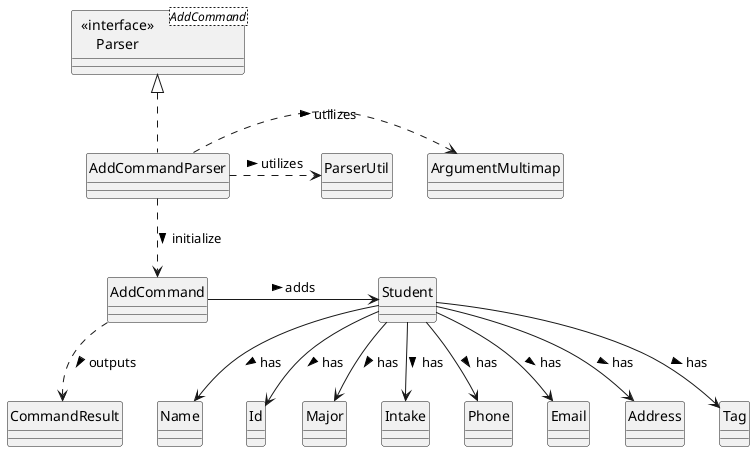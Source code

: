 @startuml
hide circle
skinparam classAttributeIconSize 0

Class "  <<interface>>  \nParser" as Parser<AddCommand>
Class AddCommandParser

Class AddCommand
Class CommandResult

Class ArgumentMultimap
Class ParserUtil

Class Student
Class Name
Class Id
Class Major
Class Intake
Class Phone
Class Email
Class Address
Class Tag

AddCommandParser .up.|> Parser

AddCommandParser .down.> AddCommand: initialize >
AddCommandParser .right.> ArgumentMultimap: utilizes >
AddCommandParser .right.> ParserUtil: utilizes >

AddCommand .down.> CommandResult: outputs >

AddCommand -right-> Student: adds >

Student -down-> Name: has >
Student -down-> Id: has >
Student -down-> Phone: has >
Student -down-> Email: has >
Student -down-> Address: has >
Student -down-> Intake: has >
Student -down-> Major: has >
Student -down-> Tag: has >

@enduml
